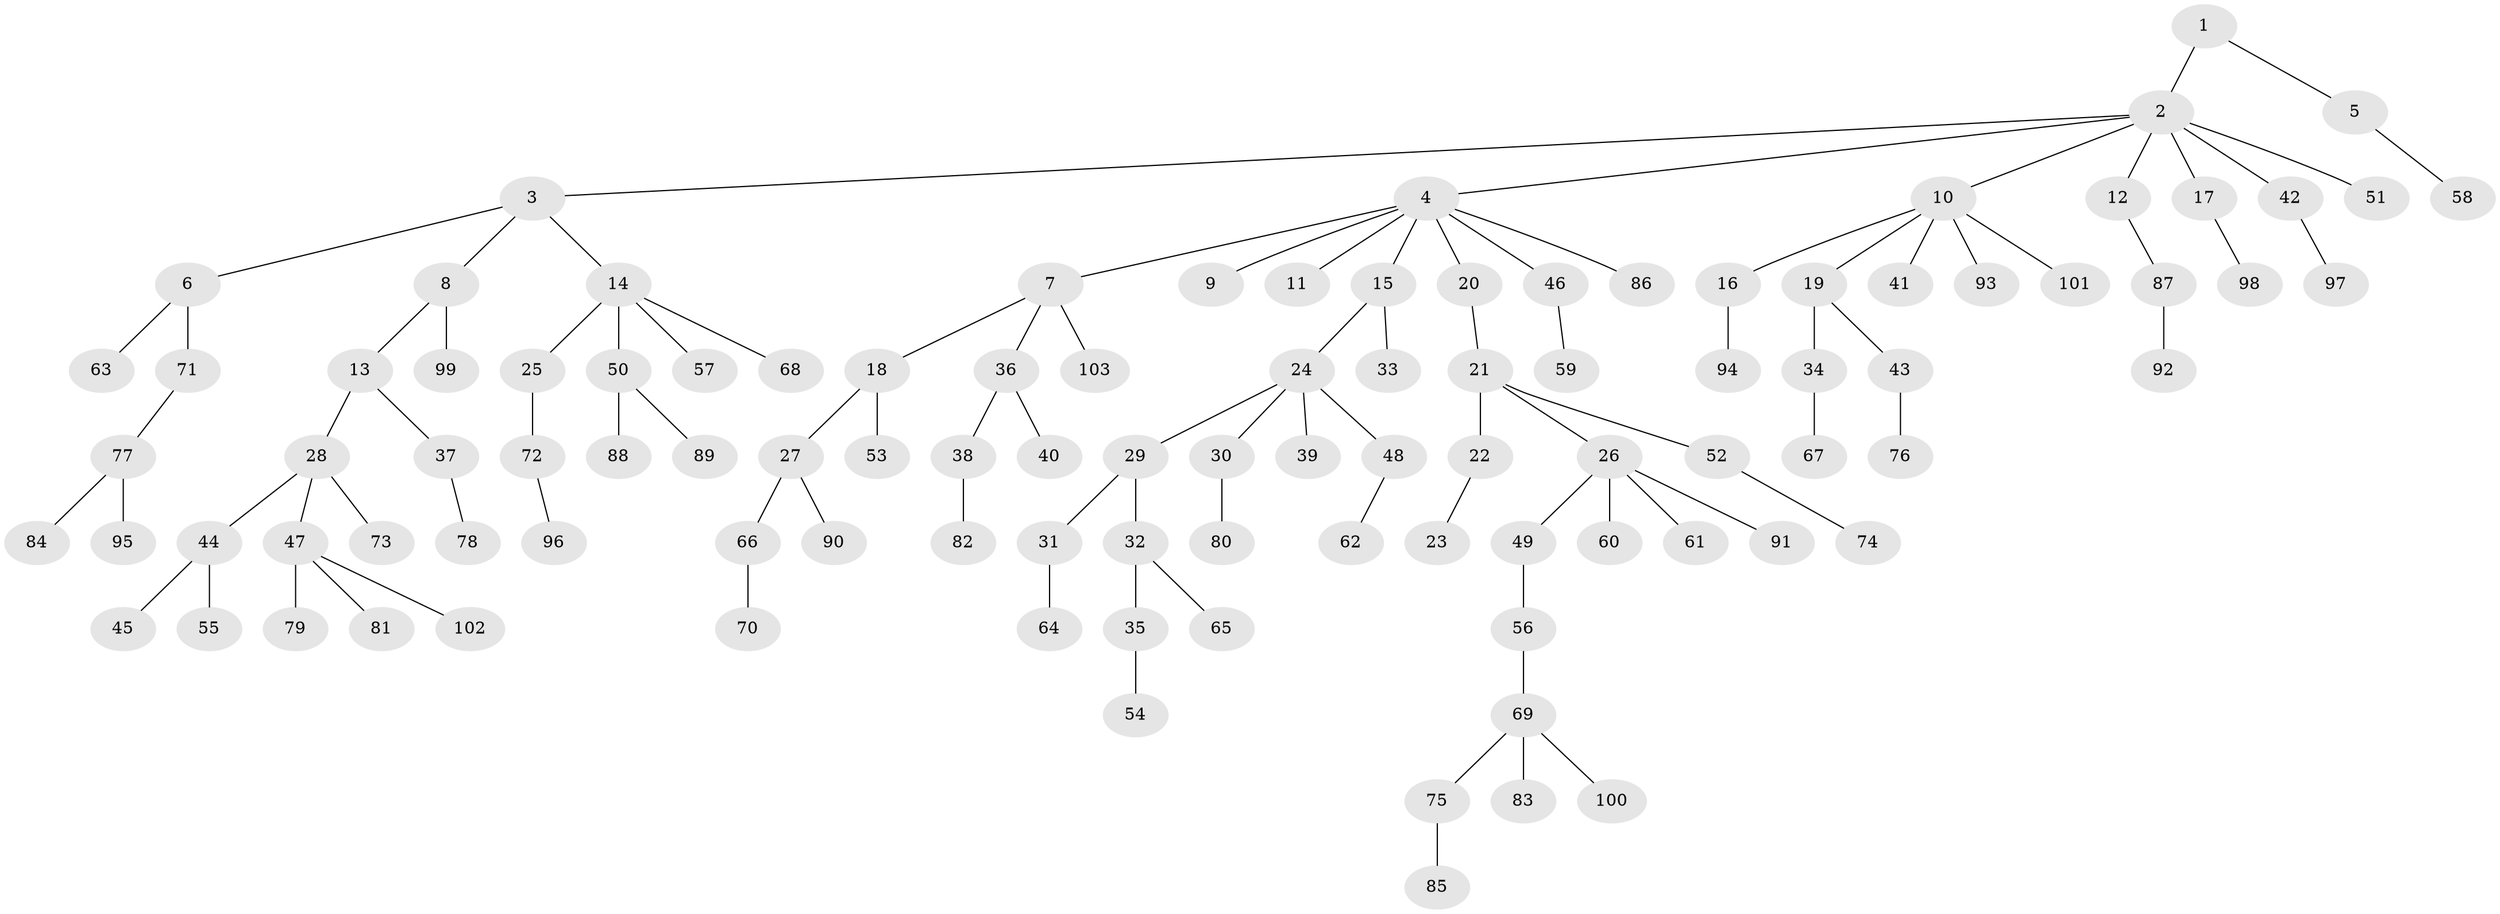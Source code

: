 // Generated by graph-tools (version 1.1) at 2025/53/03/09/25 04:53:49]
// undirected, 103 vertices, 102 edges
graph export_dot {
graph [start="1"]
  node [color=gray90,style=filled];
  1;
  2;
  3;
  4;
  5;
  6;
  7;
  8;
  9;
  10;
  11;
  12;
  13;
  14;
  15;
  16;
  17;
  18;
  19;
  20;
  21;
  22;
  23;
  24;
  25;
  26;
  27;
  28;
  29;
  30;
  31;
  32;
  33;
  34;
  35;
  36;
  37;
  38;
  39;
  40;
  41;
  42;
  43;
  44;
  45;
  46;
  47;
  48;
  49;
  50;
  51;
  52;
  53;
  54;
  55;
  56;
  57;
  58;
  59;
  60;
  61;
  62;
  63;
  64;
  65;
  66;
  67;
  68;
  69;
  70;
  71;
  72;
  73;
  74;
  75;
  76;
  77;
  78;
  79;
  80;
  81;
  82;
  83;
  84;
  85;
  86;
  87;
  88;
  89;
  90;
  91;
  92;
  93;
  94;
  95;
  96;
  97;
  98;
  99;
  100;
  101;
  102;
  103;
  1 -- 2;
  1 -- 5;
  2 -- 3;
  2 -- 4;
  2 -- 10;
  2 -- 12;
  2 -- 17;
  2 -- 42;
  2 -- 51;
  3 -- 6;
  3 -- 8;
  3 -- 14;
  4 -- 7;
  4 -- 9;
  4 -- 11;
  4 -- 15;
  4 -- 20;
  4 -- 46;
  4 -- 86;
  5 -- 58;
  6 -- 63;
  6 -- 71;
  7 -- 18;
  7 -- 36;
  7 -- 103;
  8 -- 13;
  8 -- 99;
  10 -- 16;
  10 -- 19;
  10 -- 41;
  10 -- 93;
  10 -- 101;
  12 -- 87;
  13 -- 28;
  13 -- 37;
  14 -- 25;
  14 -- 50;
  14 -- 57;
  14 -- 68;
  15 -- 24;
  15 -- 33;
  16 -- 94;
  17 -- 98;
  18 -- 27;
  18 -- 53;
  19 -- 34;
  19 -- 43;
  20 -- 21;
  21 -- 22;
  21 -- 26;
  21 -- 52;
  22 -- 23;
  24 -- 29;
  24 -- 30;
  24 -- 39;
  24 -- 48;
  25 -- 72;
  26 -- 49;
  26 -- 60;
  26 -- 61;
  26 -- 91;
  27 -- 66;
  27 -- 90;
  28 -- 44;
  28 -- 47;
  28 -- 73;
  29 -- 31;
  29 -- 32;
  30 -- 80;
  31 -- 64;
  32 -- 35;
  32 -- 65;
  34 -- 67;
  35 -- 54;
  36 -- 38;
  36 -- 40;
  37 -- 78;
  38 -- 82;
  42 -- 97;
  43 -- 76;
  44 -- 45;
  44 -- 55;
  46 -- 59;
  47 -- 79;
  47 -- 81;
  47 -- 102;
  48 -- 62;
  49 -- 56;
  50 -- 88;
  50 -- 89;
  52 -- 74;
  56 -- 69;
  66 -- 70;
  69 -- 75;
  69 -- 83;
  69 -- 100;
  71 -- 77;
  72 -- 96;
  75 -- 85;
  77 -- 84;
  77 -- 95;
  87 -- 92;
}
